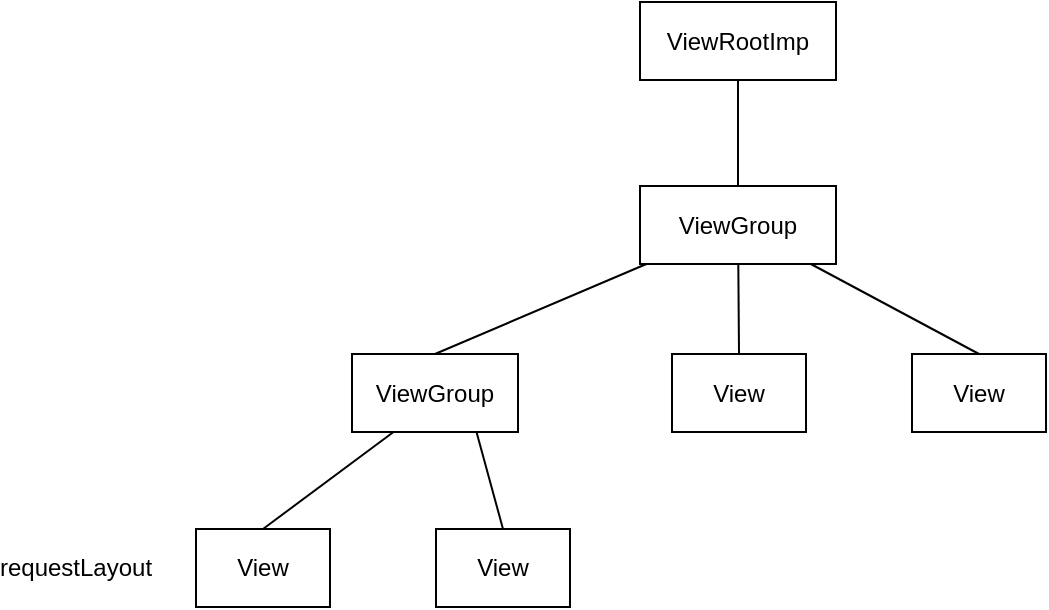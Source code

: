 <mxfile version="24.6.3" type="github">
  <diagram name="第 1 页" id="MxbAoeXQSdqOJM6nVgxZ">
    <mxGraphModel dx="1247" dy="671" grid="0" gridSize="10" guides="1" tooltips="1" connect="1" arrows="1" fold="1" page="1" pageScale="1" pageWidth="827" pageHeight="1169" math="0" shadow="0">
      <root>
        <mxCell id="0" />
        <mxCell id="1" parent="0" />
        <mxCell id="SJIEIkaiyb3l47pEYFMP-5" value="requestLayout" style="text;strokeColor=none;align=center;fillColor=none;html=1;verticalAlign=middle;whiteSpace=wrap;rounded=0;" vertex="1" parent="1">
          <mxGeometry x="155" y="609" width="60" height="30" as="geometry" />
        </mxCell>
        <mxCell id="SJIEIkaiyb3l47pEYFMP-7" value="ViewGroup" style="rounded=0;whiteSpace=wrap;html=1;" vertex="1" parent="1">
          <mxGeometry x="467" y="433" width="98" height="39" as="geometry" />
        </mxCell>
        <mxCell id="SJIEIkaiyb3l47pEYFMP-8" value="ViewGroup" style="rounded=0;whiteSpace=wrap;html=1;" vertex="1" parent="1">
          <mxGeometry x="323" y="517" width="83" height="39" as="geometry" />
        </mxCell>
        <mxCell id="SJIEIkaiyb3l47pEYFMP-9" value="View" style="rounded=0;whiteSpace=wrap;html=1;" vertex="1" parent="1">
          <mxGeometry x="483" y="517" width="67" height="39" as="geometry" />
        </mxCell>
        <mxCell id="SJIEIkaiyb3l47pEYFMP-10" value="View" style="rounded=0;whiteSpace=wrap;html=1;" vertex="1" parent="1">
          <mxGeometry x="603" y="517" width="67" height="39" as="geometry" />
        </mxCell>
        <mxCell id="SJIEIkaiyb3l47pEYFMP-11" value="View" style="rounded=0;whiteSpace=wrap;html=1;" vertex="1" parent="1">
          <mxGeometry x="245" y="604.5" width="67" height="39" as="geometry" />
        </mxCell>
        <mxCell id="SJIEIkaiyb3l47pEYFMP-12" value="View" style="rounded=0;whiteSpace=wrap;html=1;" vertex="1" parent="1">
          <mxGeometry x="365" y="604.5" width="67" height="39" as="geometry" />
        </mxCell>
        <mxCell id="SJIEIkaiyb3l47pEYFMP-13" value="" style="endArrow=none;html=1;rounded=0;exitX=0.5;exitY=0;exitDx=0;exitDy=0;" edge="1" parent="1" source="SJIEIkaiyb3l47pEYFMP-8" target="SJIEIkaiyb3l47pEYFMP-7">
          <mxGeometry width="50" height="50" relative="1" as="geometry">
            <mxPoint x="455" y="534" as="sourcePoint" />
            <mxPoint x="505" y="475" as="targetPoint" />
          </mxGeometry>
        </mxCell>
        <mxCell id="SJIEIkaiyb3l47pEYFMP-14" value="" style="endArrow=none;html=1;rounded=0;exitX=0.5;exitY=0;exitDx=0;exitDy=0;" edge="1" parent="1" source="SJIEIkaiyb3l47pEYFMP-9" target="SJIEIkaiyb3l47pEYFMP-7">
          <mxGeometry width="50" height="50" relative="1" as="geometry">
            <mxPoint x="356" y="527" as="sourcePoint" />
            <mxPoint x="455" y="482" as="targetPoint" />
          </mxGeometry>
        </mxCell>
        <mxCell id="SJIEIkaiyb3l47pEYFMP-15" value="" style="endArrow=none;html=1;rounded=0;exitX=0.5;exitY=0;exitDx=0;exitDy=0;" edge="1" parent="1" source="SJIEIkaiyb3l47pEYFMP-10" target="SJIEIkaiyb3l47pEYFMP-7">
          <mxGeometry width="50" height="50" relative="1" as="geometry">
            <mxPoint x="366" y="537" as="sourcePoint" />
            <mxPoint x="465" y="492" as="targetPoint" />
          </mxGeometry>
        </mxCell>
        <mxCell id="SJIEIkaiyb3l47pEYFMP-16" value="" style="endArrow=none;html=1;rounded=0;exitX=0.5;exitY=0;exitDx=0;exitDy=0;entryX=0.25;entryY=1;entryDx=0;entryDy=0;" edge="1" parent="1" source="SJIEIkaiyb3l47pEYFMP-11" target="SJIEIkaiyb3l47pEYFMP-8">
          <mxGeometry width="50" height="50" relative="1" as="geometry">
            <mxPoint x="527" y="527" as="sourcePoint" />
            <mxPoint x="520" y="484" as="targetPoint" />
          </mxGeometry>
        </mxCell>
        <mxCell id="SJIEIkaiyb3l47pEYFMP-17" value="" style="endArrow=none;html=1;rounded=0;exitX=0.5;exitY=0;exitDx=0;exitDy=0;entryX=0.75;entryY=1;entryDx=0;entryDy=0;" edge="1" parent="1" source="SJIEIkaiyb3l47pEYFMP-12" target="SJIEIkaiyb3l47pEYFMP-8">
          <mxGeometry width="50" height="50" relative="1" as="geometry">
            <mxPoint x="537" y="537" as="sourcePoint" />
            <mxPoint x="530" y="494" as="targetPoint" />
          </mxGeometry>
        </mxCell>
        <mxCell id="SJIEIkaiyb3l47pEYFMP-19" value="ViewRootImp" style="rounded=0;whiteSpace=wrap;html=1;" vertex="1" parent="1">
          <mxGeometry x="467" y="341" width="98" height="39" as="geometry" />
        </mxCell>
        <mxCell id="SJIEIkaiyb3l47pEYFMP-20" value="" style="endArrow=none;html=1;rounded=0;exitX=0.5;exitY=0;exitDx=0;exitDy=0;entryX=0.5;entryY=1;entryDx=0;entryDy=0;" edge="1" parent="1" source="SJIEIkaiyb3l47pEYFMP-7" target="SJIEIkaiyb3l47pEYFMP-19">
          <mxGeometry width="50" height="50" relative="1" as="geometry">
            <mxPoint x="527" y="527" as="sourcePoint" />
            <mxPoint x="526" y="482" as="targetPoint" />
          </mxGeometry>
        </mxCell>
      </root>
    </mxGraphModel>
  </diagram>
</mxfile>
